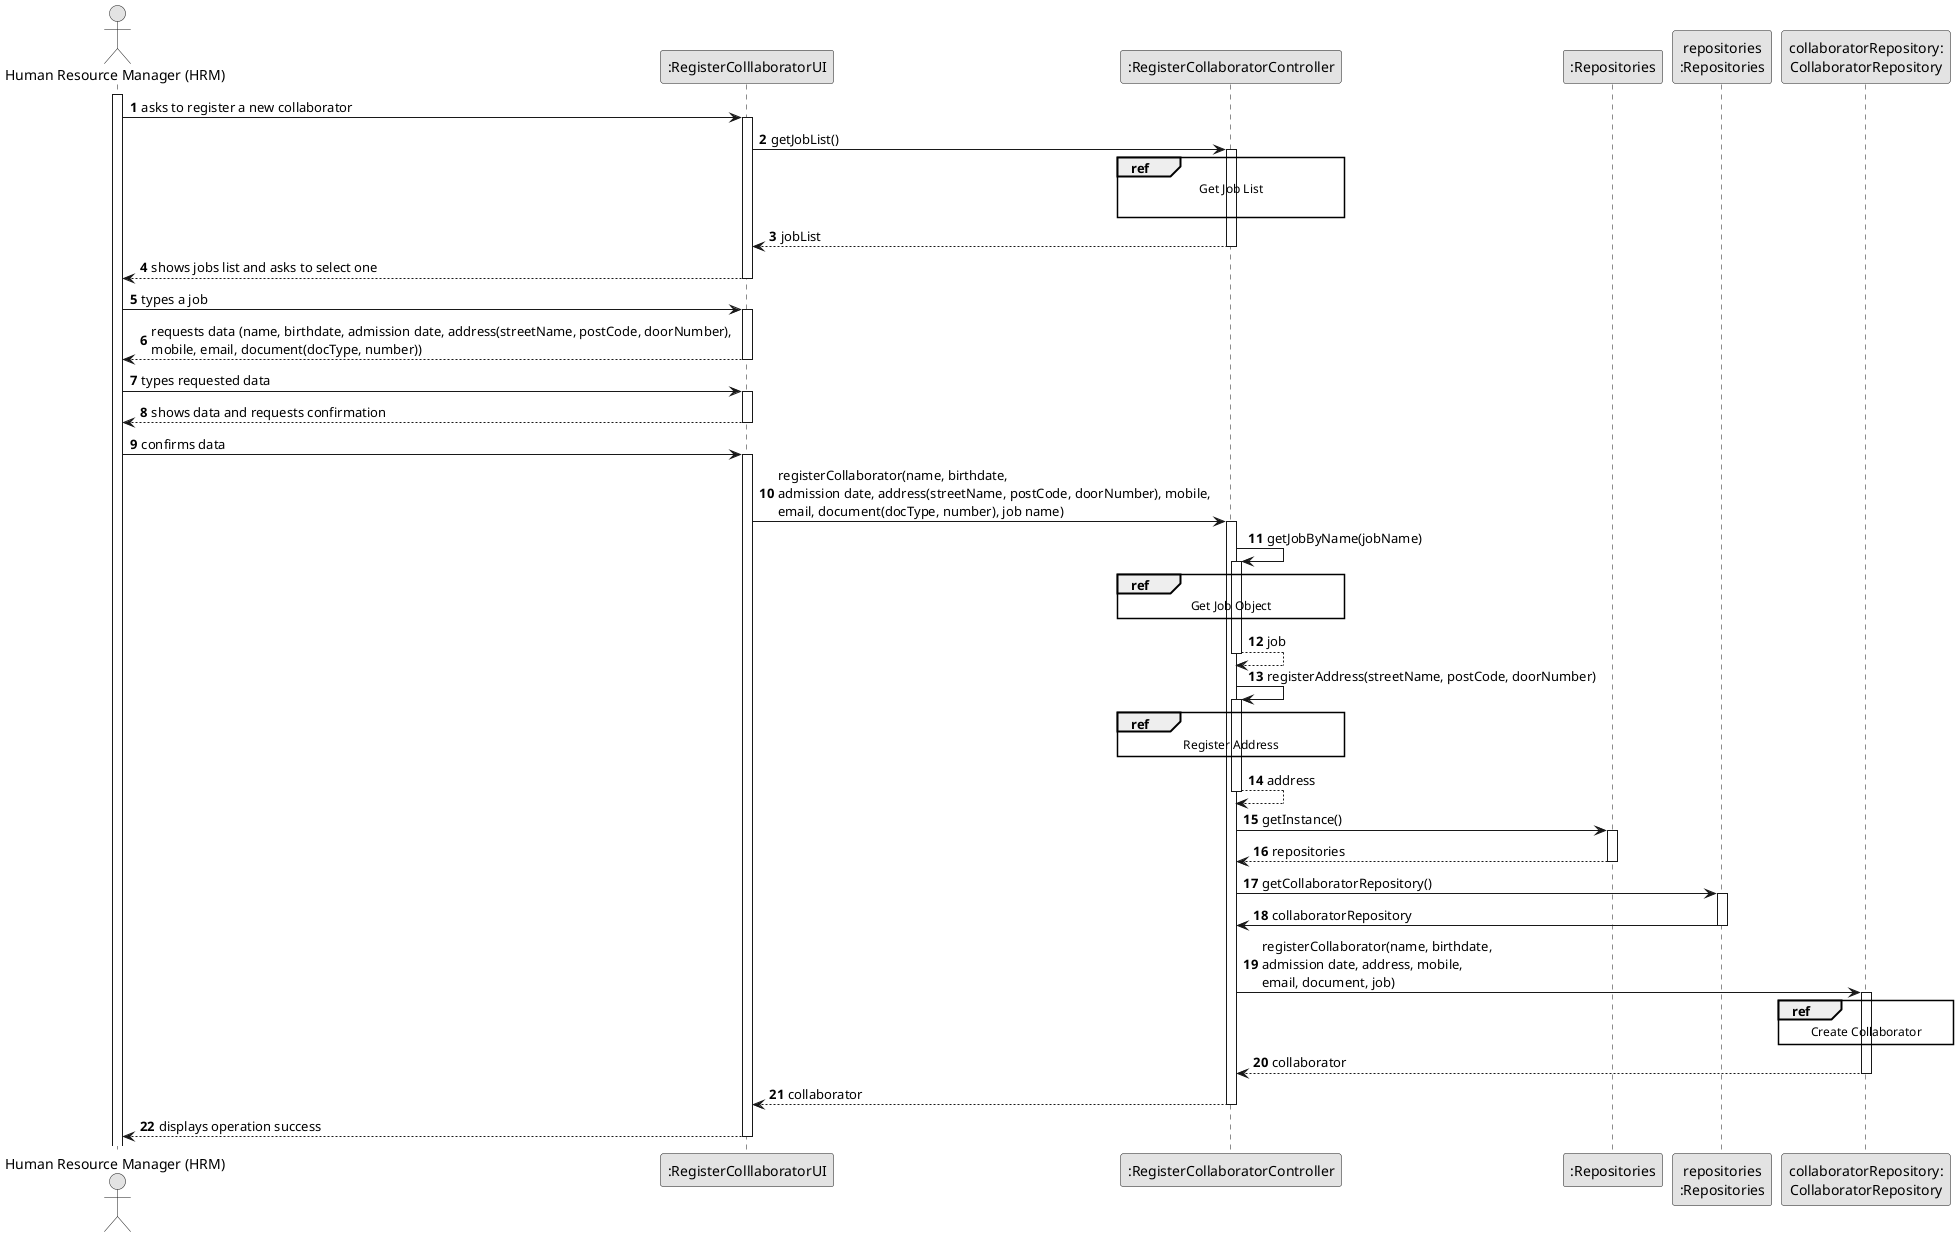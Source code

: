 @startuml
skinparam monochrome true
skinparam packageStyle rectangle
skinparam shadowing false

autonumber

'hide footbox
actor "Human Resource Manager (HRM)" as HRM
participant ":RegisterColllaboratorUI" as UI
participant ":RegisterCollaboratorController" as CTRL
participant ":Repositories" as RepositorySingleton
participant "repositories\n:Repositories" as PLAT
participant "collaboratorRepository:\nCollaboratorRepository" as CollaboratorRepository

activate HRM

    HRM -> UI : asks to register a new collaborator
    activate UI

        UI -> CTRL : getJobList()
        activate CTRL

            ref over CTRL
                Get Job List

            end ref
        CTRL --> UI : jobList
        deactivate CTRL

        UI --> HRM : shows jobs list and asks to select one
        deactivate UI

        HRM -> UI :  types a job
        activate UI

        UI --> HRM : requests data (name, birthdate, admission date, address(streetName, postCode, doorNumber), \nmobile, email, document(docType, number))
        deactivate UI

        HRM -> UI : types requested data
        activate UI

        UI --> HRM : shows data and requests confirmation
        deactivate UI

        HRM -> UI : confirms data
        activate UI

        UI -> CTRL : registerCollaborator(name, birthdate, \nadmission date, address(streetName, postCode, doorNumber), mobile, \nemail, document(docType, number), job name)
        activate CTRL

            CTRL -> CTRL : getJobByName(jobName)
            activate CTRL

                ref over CTRL
                    Get Job Object
                end ref
                CTRL --> CTRL : job
            deactivate CTRL

                CTRL -> CTRL : registerAddress(streetName, postCode, doorNumber)
                activate CTRL
                 ref over CTRL
                    Register Address
                 end ref
                CTRL --> CTRL : address
                deactivate CTRL

                CTRL -> RepositorySingleton : getInstance()
                activate RepositorySingleton

                RepositorySingleton --> CTRL: repositories
                deactivate RepositorySingleton

                CTRL -> PLAT : getCollaboratorRepository()
                activate PLAT

                    PLAT -> CTRL : collaboratorRepository
                deactivate PLAT

                CTRL -> CollaboratorRepository : registerCollaborator(name, birthdate, \nadmission date, address, mobile, \nemail, document, job)
                activate CollaboratorRepository

                ref over CollaboratorRepository
                    Create Collaborator
                end ref

                CollaboratorRepository --> CTRL : collaborator
                deactivate CollaboratorRepository

                CTRL --> UI : collaborator
                deactivate CTRL

                UI --> HRM : displays operation success
                deactivate UI

@enduml